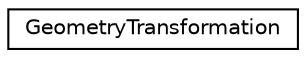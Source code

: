 digraph "Graphical Class Hierarchy"
{
 // LATEX_PDF_SIZE
  edge [fontname="Helvetica",fontsize="10",labelfontname="Helvetica",labelfontsize="10"];
  node [fontname="Helvetica",fontsize="10",shape=record];
  rankdir="LR";
  Node0 [label="GeometryTransformation",height=0.2,width=0.4,color="black", fillcolor="white", style="filled",URL="$classGeometryTransformation.html",tooltip="Helper class for geometry transformations (rotation and translation)"];
}
